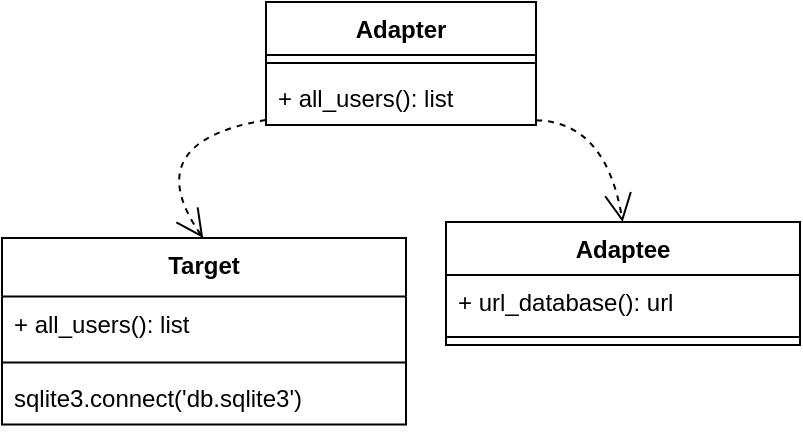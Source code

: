 <mxfile version="22.1.18" type="github">
  <diagram name="Страница — 1" id="6k1PMNON9Sh-0EaHRmMI">
    <mxGraphModel dx="1245" dy="654" grid="1" gridSize="10" guides="1" tooltips="1" connect="1" arrows="1" fold="1" page="1" pageScale="1" pageWidth="827" pageHeight="1169" math="0" shadow="0">
      <root>
        <mxCell id="0" />
        <mxCell id="1" parent="0" />
        <mxCell id="2" value="Adapter" style="swimlane;fontStyle=1;align=center;verticalAlign=top;childLayout=stackLayout;horizontal=1;startSize=26.525;horizontalStack=0;resizeParent=1;resizeParentMax=0;resizeLast=0;collapsible=0;marginBottom=0;" parent="1" vertex="1">
          <mxGeometry x="140" y="90" width="135" height="61.525" as="geometry" />
        </mxCell>
        <mxCell id="3" style="line;strokeWidth=1;fillColor=none;align=left;verticalAlign=middle;spacingTop=-1;spacingLeft=3;spacingRight=3;rotatable=0;labelPosition=right;points=[];portConstraint=eastwest;strokeColor=inherit;" parent="2" vertex="1">
          <mxGeometry y="26.525" width="135" height="8" as="geometry" />
        </mxCell>
        <mxCell id="4" value="+ all_users(): list" style="text;strokeColor=none;fillColor=none;align=left;verticalAlign=top;spacingLeft=4;spacingRight=4;overflow=hidden;rotatable=0;points=[[0,0.5],[1,0.5]];portConstraint=eastwest;" parent="2" vertex="1">
          <mxGeometry y="34.525" width="135" height="27" as="geometry" />
        </mxCell>
        <mxCell id="7" value="Target" style="swimlane;fontStyle=1;align=center;verticalAlign=top;childLayout=stackLayout;horizontal=1;startSize=29.273;horizontalStack=0;resizeParent=1;resizeParentMax=0;resizeLast=0;collapsible=0;marginBottom=0;" parent="1" vertex="1">
          <mxGeometry x="8" y="208" width="202" height="93.273" as="geometry" />
        </mxCell>
        <mxCell id="9" value="+ all_users(): list" style="text;strokeColor=none;fillColor=none;align=left;verticalAlign=top;spacingLeft=4;spacingRight=4;overflow=hidden;rotatable=0;points=[[0,0.5],[1,0.5]];portConstraint=eastwest;" parent="7" vertex="1">
          <mxGeometry y="29.273" width="202" height="29" as="geometry" />
        </mxCell>
        <mxCell id="8" style="line;strokeWidth=1;fillColor=none;align=left;verticalAlign=middle;spacingTop=-1;spacingLeft=3;spacingRight=3;rotatable=0;labelPosition=right;points=[];portConstraint=eastwest;strokeColor=inherit;" parent="7" vertex="1">
          <mxGeometry y="58.273" width="202" height="8" as="geometry" />
        </mxCell>
        <mxCell id="t1ipgEEYcpDNHpp6zLDo-19" value="sqlite3.connect(&#39;db.sqlite3&#39;)" style="text;strokeColor=none;fillColor=none;align=left;verticalAlign=top;spacingLeft=4;spacingRight=4;overflow=hidden;rotatable=0;points=[[0,0.5],[1,0.5]];portConstraint=eastwest;" vertex="1" parent="7">
          <mxGeometry y="66.273" width="202" height="27" as="geometry" />
        </mxCell>
        <mxCell id="10" value="Adaptee" style="swimlane;fontStyle=1;align=center;verticalAlign=top;childLayout=stackLayout;horizontal=1;startSize=26.525;horizontalStack=0;resizeParent=1;resizeParentMax=0;resizeLast=0;collapsible=0;marginBottom=0;" parent="1" vertex="1">
          <mxGeometry x="230" y="200" width="177" height="61.525" as="geometry" />
        </mxCell>
        <mxCell id="12" value="+ url_database(): url" style="text;strokeColor=none;fillColor=none;align=left;verticalAlign=top;spacingLeft=4;spacingRight=4;overflow=hidden;rotatable=0;points=[[0,0.5],[1,0.5]];portConstraint=eastwest;" parent="10" vertex="1">
          <mxGeometry y="26.525" width="177" height="27" as="geometry" />
        </mxCell>
        <mxCell id="11" style="line;strokeWidth=1;fillColor=none;align=left;verticalAlign=middle;spacingTop=-1;spacingLeft=3;spacingRight=3;rotatable=0;labelPosition=right;points=[];portConstraint=eastwest;strokeColor=inherit;" parent="10" vertex="1">
          <mxGeometry y="53.525" width="177" height="8" as="geometry" />
        </mxCell>
        <mxCell id="15" value="" style="curved=1;dashed=1;startArrow=none;endArrow=open;endSize=12;exitX=-0.001;exitY=0.959;entryX=0.498;entryY=0.006;" parent="1" source="2" target="7" edge="1">
          <mxGeometry relative="1" as="geometry">
            <Array as="points">
              <mxPoint x="75" y="160" />
            </Array>
          </mxGeometry>
        </mxCell>
        <mxCell id="16" value="" style="curved=1;dashed=1;startArrow=none;endArrow=open;endSize=12;exitX=0.998;exitY=0.959;entryX=0.499;entryY=0.003;" parent="1" source="2" target="10" edge="1">
          <mxGeometry relative="1" as="geometry">
            <Array as="points">
              <mxPoint x="310" y="150" />
            </Array>
          </mxGeometry>
        </mxCell>
      </root>
    </mxGraphModel>
  </diagram>
</mxfile>
